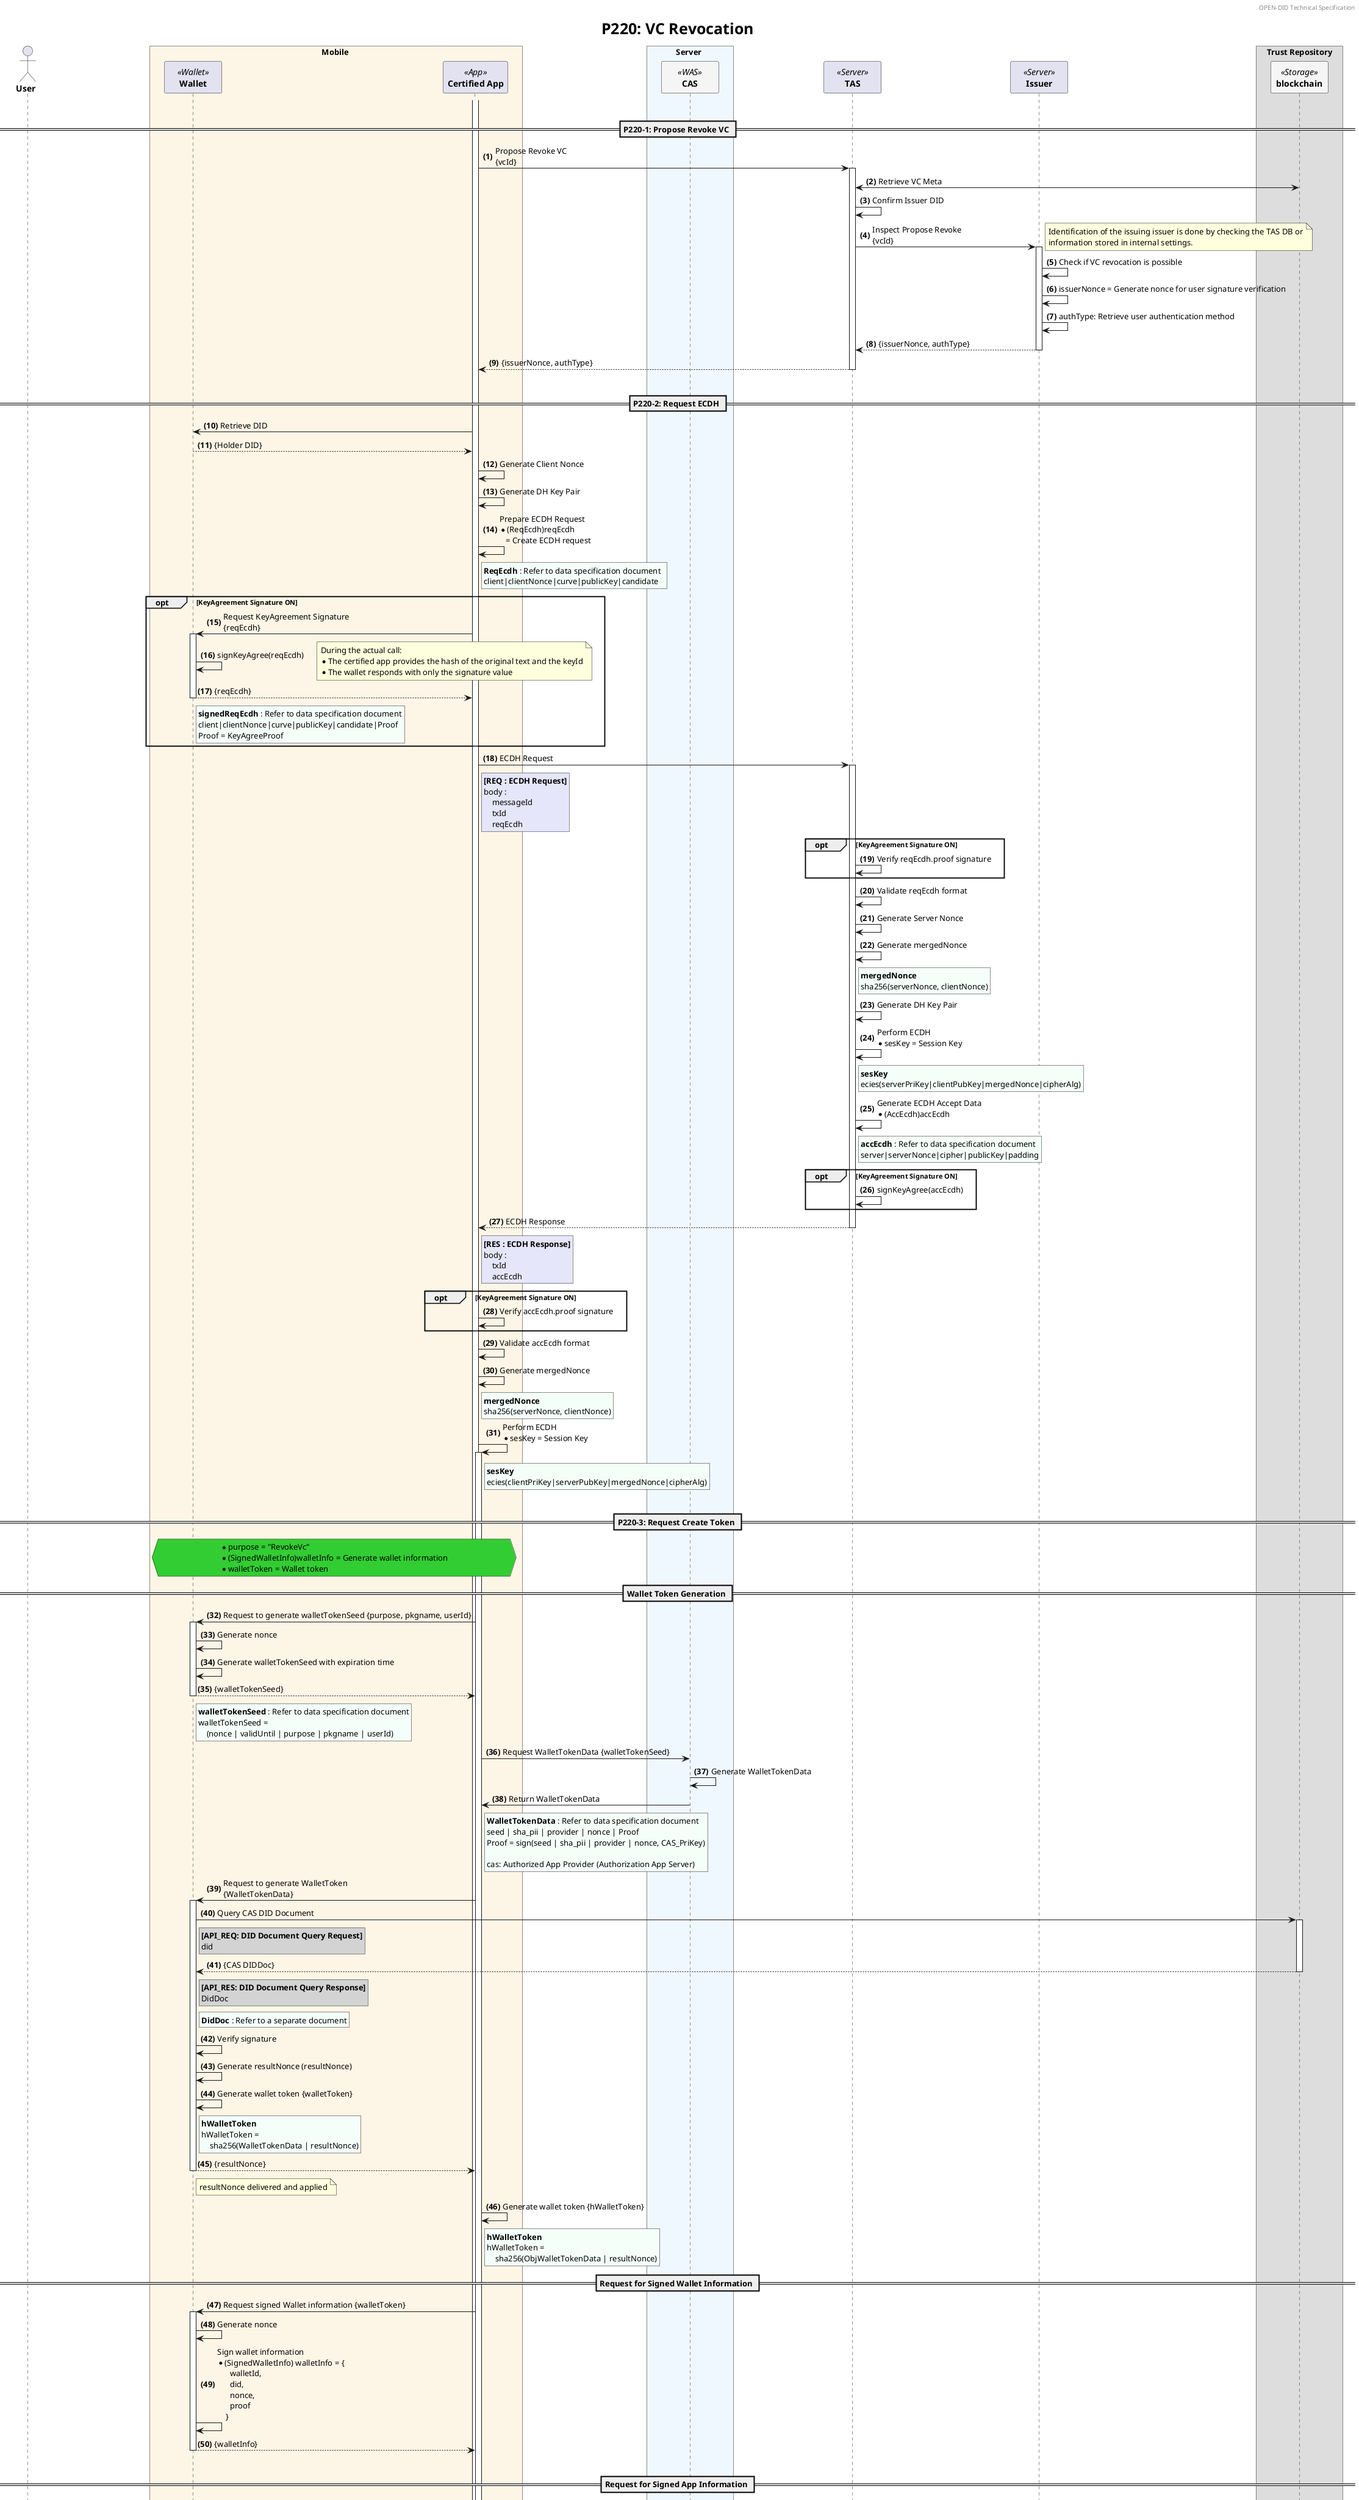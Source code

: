 @startuml P220_revoke_vc

'- - - - - - - - - - - - - - - - - - - - - - - - - - - - - - - - - - - - - - - - - - - - - - - - - - - - - - - - - - -
' Configuration
'- - - - - - - - - - - - - - - - - - - - - - - - - - - - - - - - - - - - - - - - - - - - - - - - - - - - - - - - - - -
'=== Header and Footer ===
header OPEN-DID Technical Specification
footer
  	Page %page% of %lastpage% at %date("yyyy-MM-dd hh:mm:ss")
end footer

'=== Title ===
title
	<size:25>P220: VC Revocation</size>
end title

'=== Options ===
' Autonumbering: e.g., "<b>000." => Display a 3-digit number with leading zeros
autonumber "<b>(#)</b>"
' Hide the participant box at the bottom of the page
'hide footbox

'=== Constants ===

!$refdoc = "Refer to a separate document"
!$doc = "Refer to data specification document"

'=== Participants ===
skinparam ParticipantPadding 20
skinparam BoxPadding 20
skinparam MaxMessageSize 500
skinparam MinClassWidth 80

actor "**User**" as user
box Mobile #OldLace
    participant "**Wallet**" as wal <<Wallet>>
    participant "**Certified App**" as ca <<App>>
end box

box Server #AliceBlue
    participant "**CAS**" as cas <<WAS>> #WhiteSmoke
end box

participant "**TAS**" as tas <<Server>>
participant "**Issuer**" as vf <<Server>>

box Trust Repository
    participant "**blockchain**" as BC <<Storage>> #WhiteSmoke
end box

|||
== P220-1: Propose Revoke VC ==

activate ca

ca -> tas ++: Propose Revoke VC\n{vcId}
    tas <-> BC: Retrieve VC Meta
    tas -> tas: Confirm Issuer DID
    tas -> vf ++: Inspect Propose Revoke\n{vcId}
    note right
        Identification of the issuing issuer is done by checking the TAS DB or
        information stored in internal settings.
    end note
        vf -> vf: Check if VC revocation is possible
        vf -> vf: issuerNonce = Generate nonce for user signature verification
        vf -> vf: authType: Retrieve user authentication method
    return {issuerNonce, authType}
return {issuerNonce, authType}

|||
== P220-2: Request ECDH ==

ca -> wal: Retrieve DID
return {Holder DID}
ca -> ca: Generate Client Nonce
ca -> ca: Generate DH Key Pair
ca -> ca: Prepare ECDH Request\
            \n* (ReqEcdh)reqEcdh\
            \n   = Create ECDH request

rnote right of ca #MintCream
    **ReqEcdh** : $doc  
    client|clientNonce|curve|publicKey|candidate
end note

opt KeyAgreement Signature ON
    ca -> wal ++: Request KeyAgreement Signature\n{reqEcdh}
        wal -> wal: signKeyAgree(reqEcdh)
        note right
            During the actual call:
            * The certified app provides the hash of the original text and the keyId
            * The wallet responds with only the signature value
        end note
    return {reqEcdh}
    rnote right of wal #MintCream
        **signedReqEcdh** : $doc
        client|clientNonce|curve|publicKey|candidate|Proof  
        Proof = KeyAgreeProof
    end note
end



ca -> tas++ : ECDH Request
rnote right of ca #Lavender
    **[REQ : ECDH Request]**
    body : 
        messageId
        txId
        reqEcdh
end note

    opt KeyAgreement Signature ON
        tas -> tas: Verify reqEcdh.proof signature
    end

    tas -> tas : Validate reqEcdh format
    tas -> tas : Generate Server Nonce
    tas -> tas : Generate mergedNonce
    rnote right of tas #MintCream
        **mergedNonce**
        sha256(serverNonce, clientNonce)
    end note
    tas -> tas: Generate DH Key Pair

    tas -> tas: Perform ECDH\
                \n* sesKey = Session Key\

    rnote right of tas #MintCream
        **sesKey**
        ecies(serverPriKey|clientPubKey|mergedNonce|cipherAlg)
    end note
    tas -> tas: Generate ECDH Accept Data\
                \n* (AccEcdh)accEcdh
    rnote right of tas #MintCream
        **accEcdh** : $doc
        server|serverNonce|cipher|publicKey|padding
    end note
    opt KeyAgreement Signature ON
        tas -> tas: signKeyAgree(accEcdh)
    end

return ECDH Response
rnote right of ca #Lavender
    **[RES : ECDH Response]**
    body : 
        txId
        accEcdh
end note

opt KeyAgreement Signature ON
    ca -> ca: Verify accEcdh.proof signature
end
ca -> ca : Validate accEcdh format
ca -> ca : Generate mergedNonce
rnote right of ca #MintCream
    **mergedNonce**
    sha256(serverNonce, clientNonce)
end note
ca -> ca: Perform ECDH\n* sesKey = Session Key

rnote right of ca #MintCream
    **sesKey**
    ecies(clientPriKey|serverPubKey|mergedNonce|cipherAlg)
end note



|||
== P220-3: Request Create Token ==

hnote over ca, wal #LimeGreen
    * purpose = "RevokeVc"
    * (SignedWalletInfo)walletInfo = Generate wallet information
    * walletToken = Wallet token
end hnote

== Wallet Token Generation ==

activate ca

ca -> wal++ : Request to generate walletTokenSeed {purpose, pkgname, userId}
    wal -> wal : Generate nonce
    wal -> wal : Generate walletTokenSeed with expiration time
return {walletTokenSeed}
rnote right of wal #MintCream
    **walletTokenSeed** : $doc
    walletTokenSeed = 
        (nonce | validUntil | purpose | pkgname | userId)
end note

ca -> cas : Request WalletTokenData {walletTokenSeed}
cas -> cas : Generate WalletTokenData
cas -> ca : Return WalletTokenData
rnote right of ca #MintCream
    **WalletTokenData** : $doc
    seed | sha_pii | provider | nonce | Proof  
    Proof = sign(seed | sha_pii | provider | nonce, CAS_PriKey)

    cas: Authorized App Provider (Authorization App Server)
end note

ca -> wal++ : Request to generate WalletToken \n{WalletTokenData}
    wal -> BC++ : Query CAS DID Document
    rnote right of wal #LightGray
        **[API_REQ: DID Document Query Request]**
        did
    end note

    return {CAS DIDDoc}
    rnote right of wal #LightGray
        **[API_RES: DID Document Query Response]**
        DidDoc
    end note
    rnote right of wal #MintCream    
        **DidDoc** : $refdoc
    end note

    wal -> wal : Verify signature
    wal -> wal : Generate resultNonce (resultNonce)

    wal -> wal : Generate wallet token {walletToken}
    rnote right of wal #MintCream
        **hWalletToken**
        hWalletToken =
            sha256(WalletTokenData | resultNonce)
    end note

    return {resultNonce}
    note right of wal : resultNonce delivered and applied

    ca -> ca : Generate wallet token {hWalletToken}
    rnote right of ca #MintCream
        **hWalletToken**
        hWalletToken = 
            sha256(ObjWalletTokenData | resultNonce)
    end note

== Request for Signed Wallet Information ==
ca -> wal++ : Request signed Wallet information {walletToken}
    wal -> wal : Generate nonce
    wal -> wal : Sign wallet information\
                \n* (SignedWalletInfo) walletInfo = {\
                \n      walletId,\
                \n      did,\
                \n      nonce,\
                \n      proof\
                \n    }
return {walletInfo}

|||
== Request for Signed App Information ==
rnote across #white
    The authorization app must have already established a session with the authorization app server through login or a similar process.
    However, the specifics of that process are beyond the scope of this specification.
end note
ca -> cas++ : Request for signed app information
rnote right of ca #LightGray        
    **[API_REQ: Request for Signed App Information]**
    query:
        appId
end note
    cas -> cas : Generate nonce
    cas -> cas : Sign app information\
            \n* (AttestedAppInfo) caAppInfo = {\
            \n      appId,\
            \n      provider,\
            \n      nonce,\
            \n      proof\
            \n    }
return Signed App Information Response {caAppInfo}
rnote right of ca #LightGray        
    **[API_RES: Signed App Information Response]**
    body:
        attestedAppInfo
end note

|||
== Server Token Data Generation Request ==

ca -> ca : Generate server token seed\
        \n* (ServerTokenSeed) seed = {\
        \n     purpose = "RevokeVc",\
        \n     walletInfo,\
        \n     caAppInfo\
        \n  }

ca -> tas ++: Request Create Token\n{seed}
    tas -> tas: Verify signatures\
            \n* Verify wallet signature\
            \n* Verify certified app provider signature
    tas -> tas: Generate and store server token\
            \n* Generate (ServerTokenData)std\
            \n* serverToken = sha256(std)
    tas -> tas: Encrypt response information\
            \n* iv = Generate IV\
            \n* tmp = enc(std, sesKey, iv)\
            \n* encStd = multibase(tmp)
return {iv, encStd}

ca -> ca: Decrypt (omitted) and prepare data\
        \n* Calculate serverToken


|||
== P220-4: Request Revoke VC ==
ca -> wal ++: Request Revoke VC\n{walletToken, serverToken, vcId,\
        \n issuerNonce, authType}
    wal -> wal: Validate walletToken
    wal -> wal: Validate vcId and issuerNonce
    wal -> wal: Prepare ReqRevokeVc data\
        \n* (ReqRevokeVc)reqRevokeVc = {\
        \n     vcId = Revoke VC ID,\
        \n     issuerNonce\
        \n  }
    user -[#Blue]\ wal: User authentication (non-standard)
    wal -> wal: signAuth(reqRevokeVc)
    wal -> tas ++: Request Revoke VC\n{serverToken, reqRevokeVc}
        tas -> tas: Validate serverToken
        tas -> vf ++: Revoke VC\n{reqRevokeVc}
            vf -> vf: Validate issuerNonce
            vf <-> BC: Retrieve Holder DID Doc
            vf -> vf: Verify reqRevokeVc signature
            vf -> BC++: Request VC status update
            return {result}
        return {result}
    return {result}
return {result}
ca -> wal: request delete VC {walletToken, vcId}
wal -> wal: delete VC
opt include ZKP
    wal -> wal: delete ZKP Credential
end

|||
== P220-5: Confirm Revoke VC ==

ca -> tas ++: Confirm Revoke VC
    tas -> vf ++: Complete Revoke VC
    return OK
return OK

|||
|||
@enduml